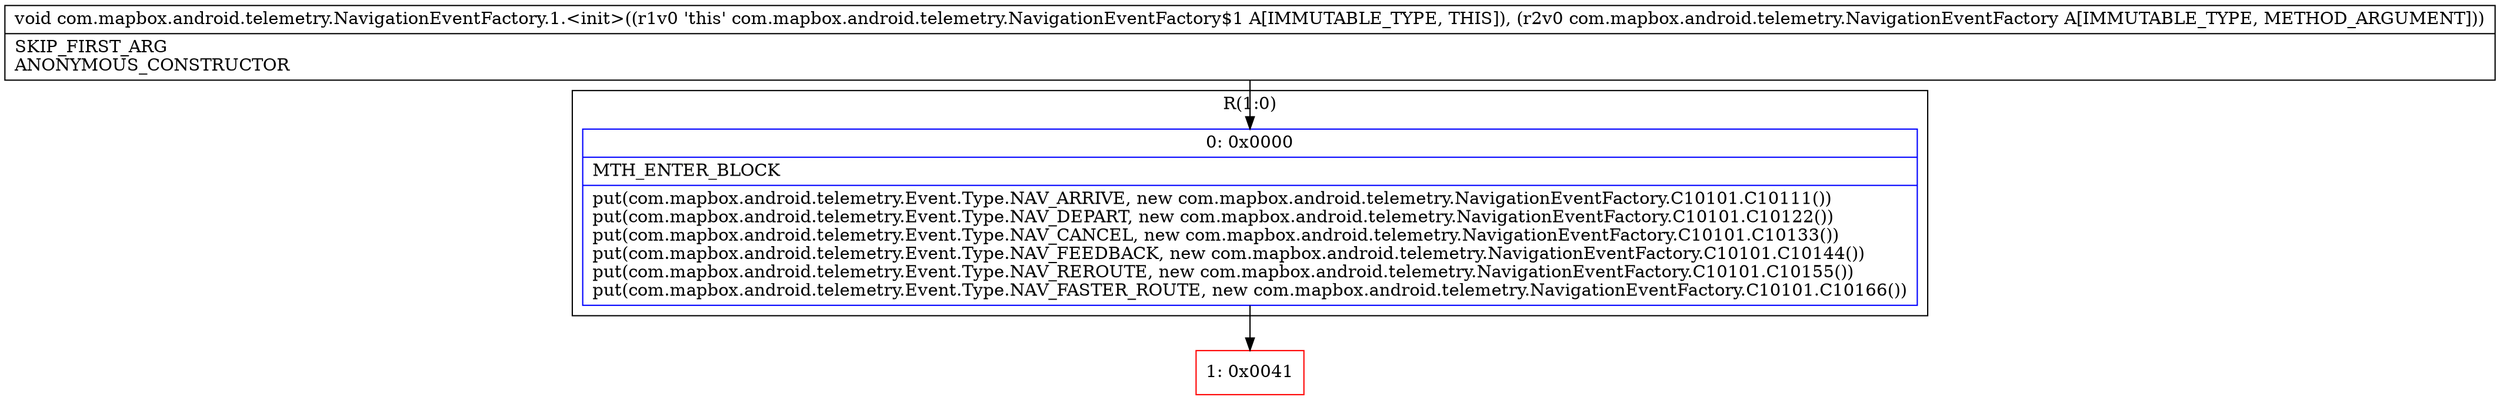 digraph "CFG forcom.mapbox.android.telemetry.NavigationEventFactory.1.\<init\>(Lcom\/mapbox\/android\/telemetry\/NavigationEventFactory;)V" {
subgraph cluster_Region_41689633 {
label = "R(1:0)";
node [shape=record,color=blue];
Node_0 [shape=record,label="{0\:\ 0x0000|MTH_ENTER_BLOCK\l|put(com.mapbox.android.telemetry.Event.Type.NAV_ARRIVE, new com.mapbox.android.telemetry.NavigationEventFactory.C10101.C10111())\lput(com.mapbox.android.telemetry.Event.Type.NAV_DEPART, new com.mapbox.android.telemetry.NavigationEventFactory.C10101.C10122())\lput(com.mapbox.android.telemetry.Event.Type.NAV_CANCEL, new com.mapbox.android.telemetry.NavigationEventFactory.C10101.C10133())\lput(com.mapbox.android.telemetry.Event.Type.NAV_FEEDBACK, new com.mapbox.android.telemetry.NavigationEventFactory.C10101.C10144())\lput(com.mapbox.android.telemetry.Event.Type.NAV_REROUTE, new com.mapbox.android.telemetry.NavigationEventFactory.C10101.C10155())\lput(com.mapbox.android.telemetry.Event.Type.NAV_FASTER_ROUTE, new com.mapbox.android.telemetry.NavigationEventFactory.C10101.C10166())\l}"];
}
Node_1 [shape=record,color=red,label="{1\:\ 0x0041}"];
MethodNode[shape=record,label="{void com.mapbox.android.telemetry.NavigationEventFactory.1.\<init\>((r1v0 'this' com.mapbox.android.telemetry.NavigationEventFactory$1 A[IMMUTABLE_TYPE, THIS]), (r2v0 com.mapbox.android.telemetry.NavigationEventFactory A[IMMUTABLE_TYPE, METHOD_ARGUMENT]))  | SKIP_FIRST_ARG\lANONYMOUS_CONSTRUCTOR\l}"];
MethodNode -> Node_0;
Node_0 -> Node_1;
}

